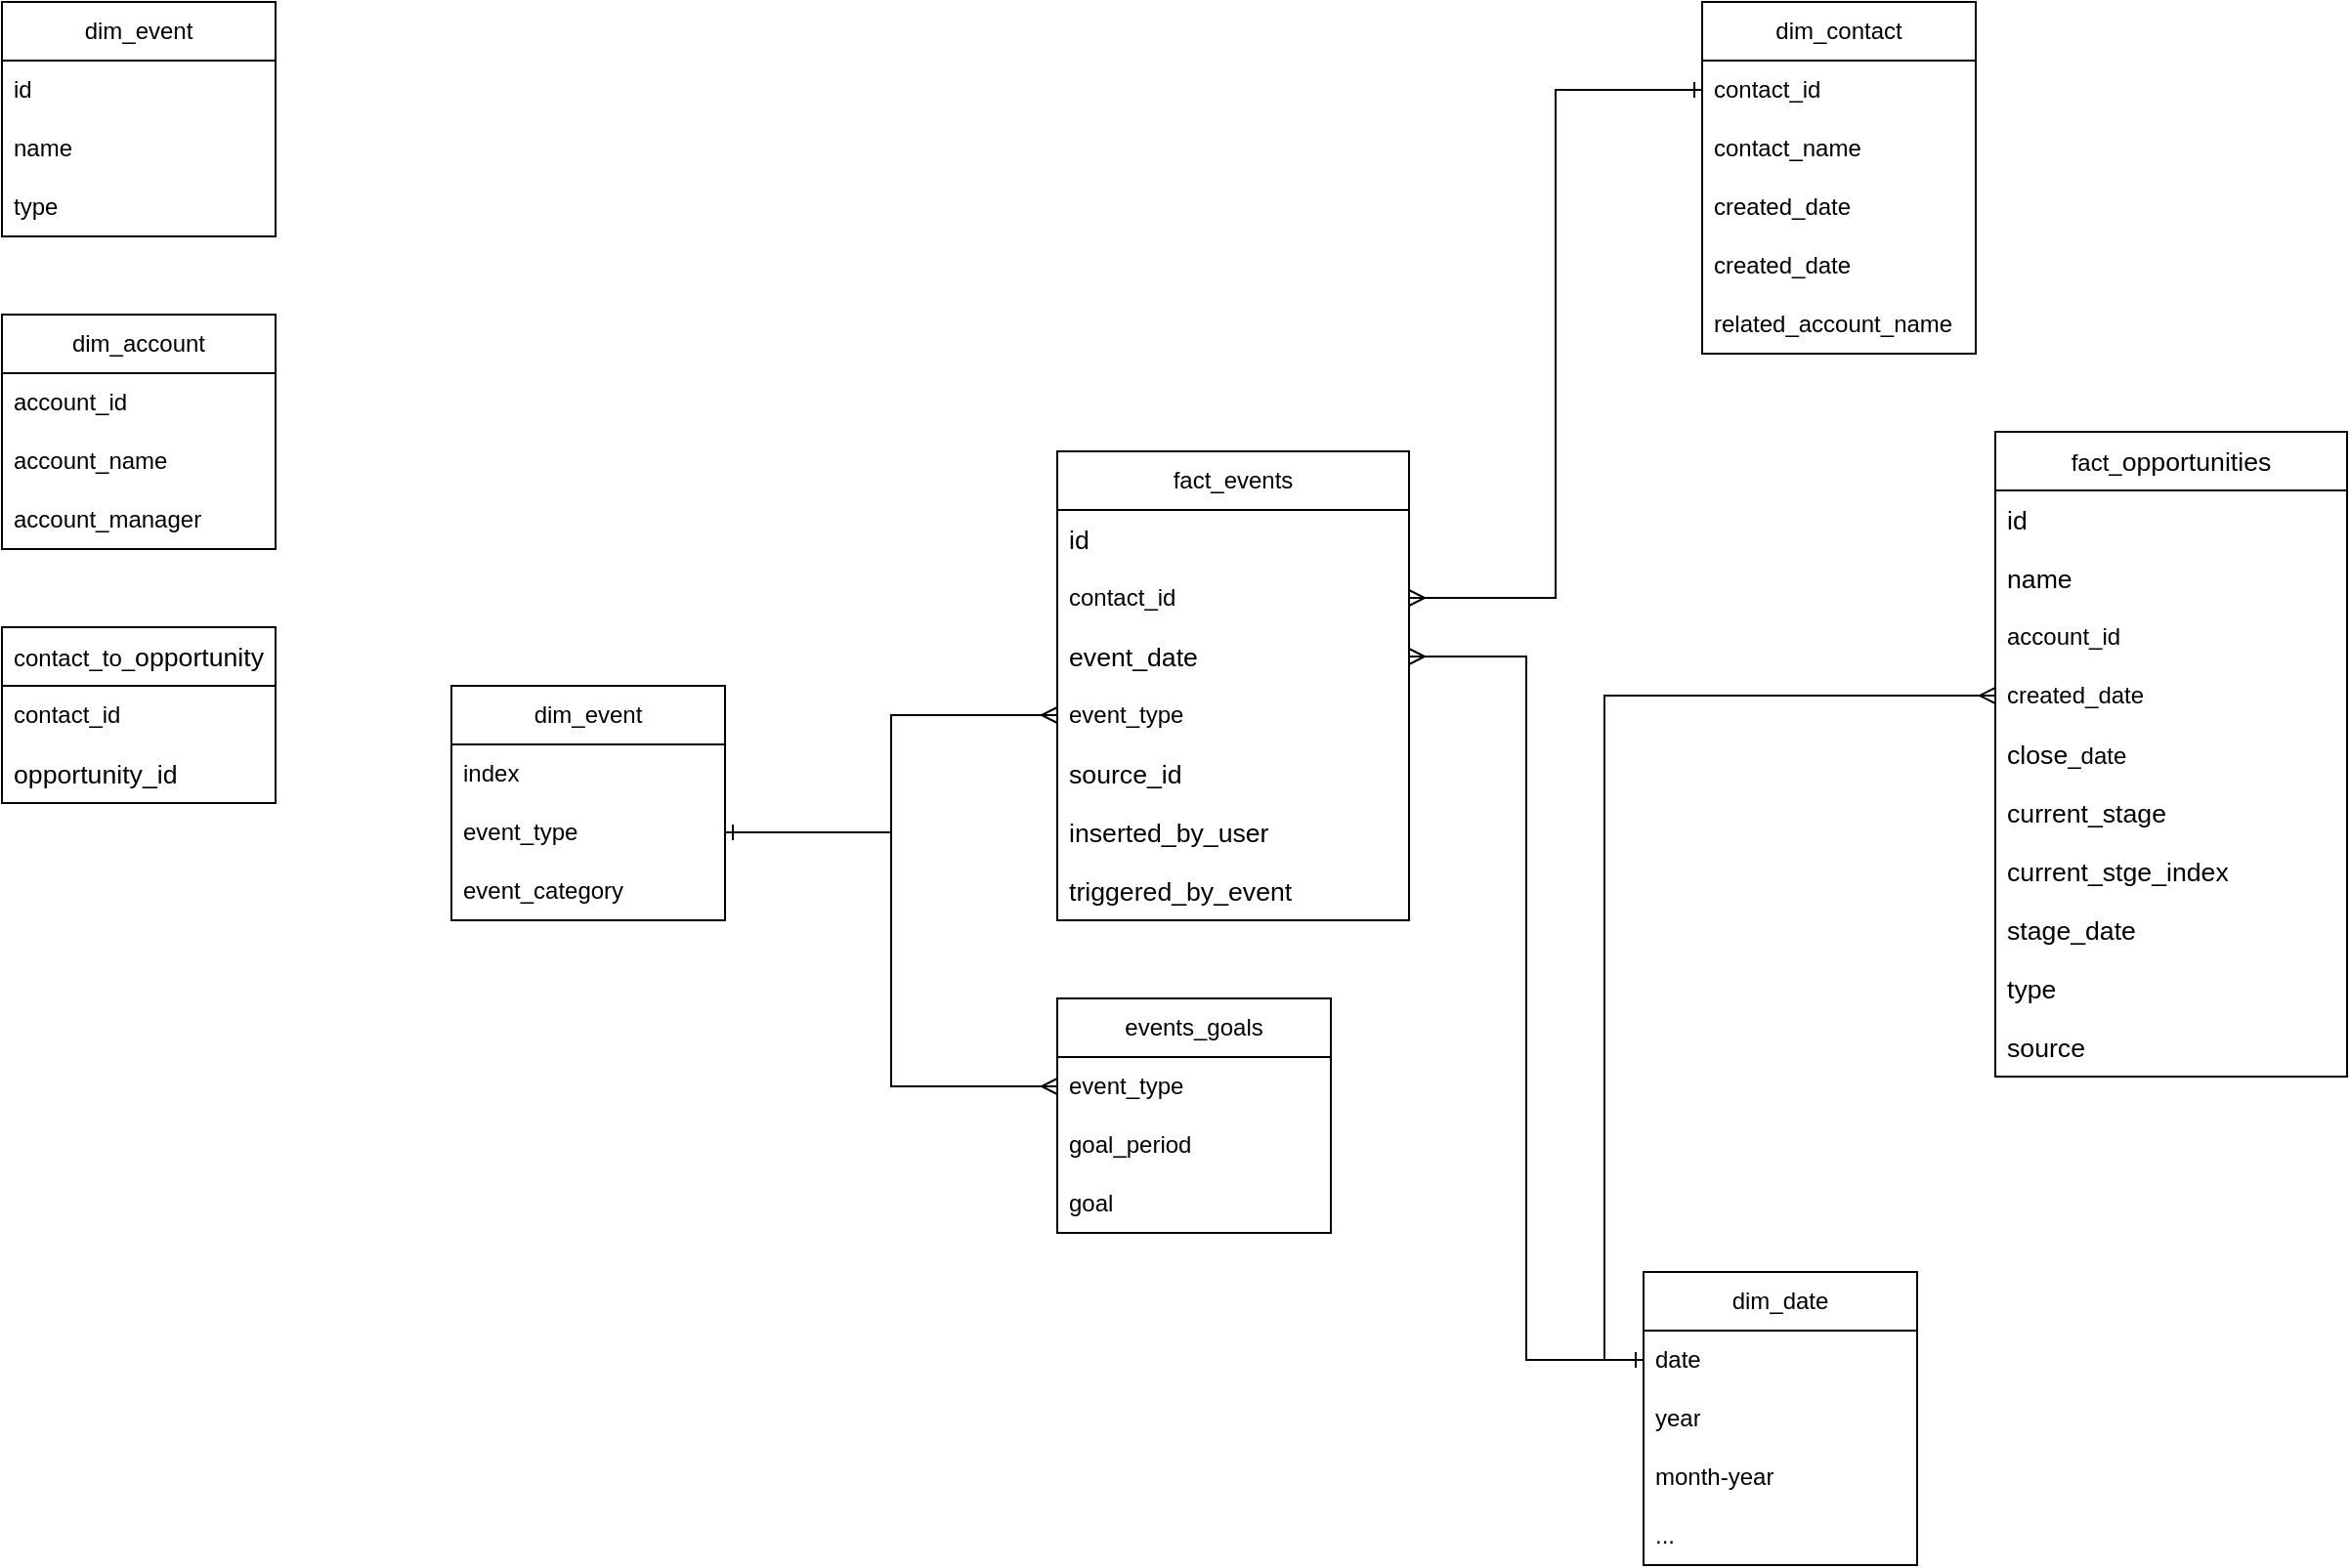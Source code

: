 <mxfile version="28.1.1">
  <diagram name="Page-1" id="4xO8Bu88poKy7UIEfR2U">
    <mxGraphModel dx="2066" dy="1036" grid="1" gridSize="10" guides="1" tooltips="1" connect="1" arrows="1" fold="1" page="1" pageScale="1" pageWidth="1654" pageHeight="1169" math="0" shadow="0">
      <root>
        <mxCell id="0" />
        <mxCell id="1" parent="0" />
        <mxCell id="Wl4VZBb1LHE1oWC7YXuH-1" value="dim_account" style="swimlane;fontStyle=0;childLayout=stackLayout;horizontal=1;startSize=30;horizontalStack=0;resizeParent=1;resizeParentMax=0;resizeLast=0;collapsible=1;marginBottom=0;whiteSpace=wrap;html=1;" parent="1" vertex="1">
          <mxGeometry x="100" y="210" width="140" height="120" as="geometry" />
        </mxCell>
        <mxCell id="Wl4VZBb1LHE1oWC7YXuH-2" value="account_id" style="text;strokeColor=none;fillColor=none;align=left;verticalAlign=middle;spacingLeft=4;spacingRight=4;overflow=hidden;points=[[0,0.5],[1,0.5]];portConstraint=eastwest;rotatable=0;whiteSpace=wrap;html=1;" parent="Wl4VZBb1LHE1oWC7YXuH-1" vertex="1">
          <mxGeometry y="30" width="140" height="30" as="geometry" />
        </mxCell>
        <mxCell id="Wl4VZBb1LHE1oWC7YXuH-3" value="account_name" style="text;strokeColor=none;fillColor=none;align=left;verticalAlign=middle;spacingLeft=4;spacingRight=4;overflow=hidden;points=[[0,0.5],[1,0.5]];portConstraint=eastwest;rotatable=0;whiteSpace=wrap;html=1;" parent="Wl4VZBb1LHE1oWC7YXuH-1" vertex="1">
          <mxGeometry y="60" width="140" height="30" as="geometry" />
        </mxCell>
        <mxCell id="Wl4VZBb1LHE1oWC7YXuH-4" value="account_manager" style="text;strokeColor=none;fillColor=none;align=left;verticalAlign=middle;spacingLeft=4;spacingRight=4;overflow=hidden;points=[[0,0.5],[1,0.5]];portConstraint=eastwest;rotatable=0;whiteSpace=wrap;html=1;" parent="Wl4VZBb1LHE1oWC7YXuH-1" vertex="1">
          <mxGeometry y="90" width="140" height="30" as="geometry" />
        </mxCell>
        <mxCell id="Wl4VZBb1LHE1oWC7YXuH-13" value="dim_contact" style="swimlane;fontStyle=0;childLayout=stackLayout;horizontal=1;startSize=30;horizontalStack=0;resizeParent=1;resizeParentMax=0;resizeLast=0;collapsible=1;marginBottom=0;whiteSpace=wrap;html=1;" parent="1" vertex="1">
          <mxGeometry x="970" y="50" width="140" height="180" as="geometry" />
        </mxCell>
        <mxCell id="Wl4VZBb1LHE1oWC7YXuH-14" value="contact_id" style="text;strokeColor=none;fillColor=none;align=left;verticalAlign=middle;spacingLeft=4;spacingRight=4;overflow=hidden;points=[[0,0.5],[1,0.5]];portConstraint=eastwest;rotatable=0;whiteSpace=wrap;html=1;" parent="Wl4VZBb1LHE1oWC7YXuH-13" vertex="1">
          <mxGeometry y="30" width="140" height="30" as="geometry" />
        </mxCell>
        <mxCell id="Wl4VZBb1LHE1oWC7YXuH-15" value="&lt;span style=&quot;text-align: center;&quot;&gt;contact_name&lt;/span&gt;" style="text;strokeColor=none;fillColor=none;align=left;verticalAlign=middle;spacingLeft=4;spacingRight=4;overflow=hidden;points=[[0,0.5],[1,0.5]];portConstraint=eastwest;rotatable=0;whiteSpace=wrap;html=1;" parent="Wl4VZBb1LHE1oWC7YXuH-13" vertex="1">
          <mxGeometry y="60" width="140" height="30" as="geometry" />
        </mxCell>
        <mxCell id="Wl4VZBb1LHE1oWC7YXuH-16" value="created_date&lt;span style=&quot;white-space: pre;&quot;&gt;&#x9;&lt;/span&gt;" style="text;strokeColor=none;fillColor=none;align=left;verticalAlign=middle;spacingLeft=4;spacingRight=4;overflow=hidden;points=[[0,0.5],[1,0.5]];portConstraint=eastwest;rotatable=0;whiteSpace=wrap;html=1;" parent="Wl4VZBb1LHE1oWC7YXuH-13" vertex="1">
          <mxGeometry y="90" width="140" height="30" as="geometry" />
        </mxCell>
        <mxCell id="Wl4VZBb1LHE1oWC7YXuH-25" value="created_date&lt;span style=&quot;white-space: pre;&quot;&gt;&#x9;&lt;/span&gt;" style="text;strokeColor=none;fillColor=none;align=left;verticalAlign=middle;spacingLeft=4;spacingRight=4;overflow=hidden;points=[[0,0.5],[1,0.5]];portConstraint=eastwest;rotatable=0;whiteSpace=wrap;html=1;" parent="Wl4VZBb1LHE1oWC7YXuH-13" vertex="1">
          <mxGeometry y="120" width="140" height="30" as="geometry" />
        </mxCell>
        <mxCell id="r2cm_zWQBWyewNpSBv6h-21" value="related_account_name" style="text;strokeColor=none;fillColor=none;align=left;verticalAlign=middle;spacingLeft=4;spacingRight=4;overflow=hidden;points=[[0,0.5],[1,0.5]];portConstraint=eastwest;rotatable=0;whiteSpace=wrap;html=1;" vertex="1" parent="Wl4VZBb1LHE1oWC7YXuH-13">
          <mxGeometry y="150" width="140" height="30" as="geometry" />
        </mxCell>
        <mxCell id="Wl4VZBb1LHE1oWC7YXuH-17" value="fact_&lt;span id=&quot;docs-internal-guid-ff676012-7fff-e291-a24d-76525ae4b578&quot;&gt;&lt;span style=&quot;font-size: 10pt; font-family: Arial, sans-serif; background-color: transparent; font-variant-numeric: normal; font-variant-east-asian: normal; font-variant-alternates: normal; font-variant-position: normal; font-variant-emoji: normal; vertical-align: baseline; white-space-collapse: preserve;&quot;&gt;opportunities&lt;/span&gt;&lt;/span&gt;&lt;span style=&quot;color: rgba(0, 0, 0, 0); font-family: monospace; font-size: 0px; text-align: start; text-wrap-mode: nowrap;&quot;&gt;%3CmxGraphModel%3E%3Croot%3E%3CmxCell%20id%3D%220%22%2F%3E%3CmxCell%20id%3D%221%22%20parent%3D%220%22%2F%3E%3CmxCell%20id%3D%222%22%20value%3D%22List%22%20style%3D%22swimlane%3BfontStyle%3D0%3BchildLayout%3DstackLayout%3Bhorizontal%3D1%3BstartSize%3D30%3BhorizontalStack%3D0%3BresizeParent%3D1%3BresizeParentMax%3D0%3BresizeLast%3D0%3Bcollapsible%3D1%3BmarginBottom%3D0%3BwhiteSpace%3Dwrap%3Bhtml%3D1%3B%22%20vertex%3D%221%22%20parent%3D%221%22%3E%3CmxGeometry%20x%3D%22360%22%20y%3D%22120%22%20width%3D%22140%22%20height%3D%22120%22%20as%3D%22geometry%22%2F%3E%3C%2FmxCell%3E%3CmxCell%20id%3D%223%22%20value%3D%22Item%201%22%20style%3D%22text%3BstrokeColor%3Dnone%3BfillColor%3Dnone%3Balign%3Dleft%3BverticalAlign%3Dmiddle%3BspacingLeft%3D4%3BspacingRight%3D4%3Boverflow%3Dhidden%3Bpoints%3D%5B%5B0%2C0.5%5D%2C%5B1%2C0.5%5D%5D%3BportConstraint%3Deastwest%3Brotatable%3D0%3BwhiteSpace%3Dwrap%3Bhtml%3D1%3B%22%20vertex%3D%221%22%20parent%3D%222%22%3E%3CmxGeometry%20y%3D%2230%22%20width%3D%22140%22%20height%3D%2230%22%20as%3D%22geometry%22%2F%3E%3C%2FmxCell%3E%3CmxCell%20id%3D%224%22%20value%3D%22Item%202%22%20style%3D%22text%3BstrokeColor%3Dnone%3BfillColor%3Dnone%3Balign%3Dleft%3BverticalAlign%3Dmiddle%3BspacingLeft%3D4%3BspacingRight%3D4%3Boverflow%3Dhidden%3Bpoints%3D%5B%5B0%2C0.5%5D%2C%5B1%2C0.5%5D%5D%3BportConstraint%3Deastwest%3Brotatable%3D0%3BwhiteSpace%3Dwrap%3Bhtml%3D1%3B%22%20vertex%3D%221%22%20parent%3D%222%22%3E%3CmxGeometry%20y%3D%2260%22%20width%3D%22140%22%20height%3D%2230%22%20as%3D%22geometry%22%2F%3E%3C%2FmxCell%3E%3CmxCell%20id%3D%225%22%20value%3D%22Item%203%22%20style%3D%22text%3BstrokeColor%3Dnone%3BfillColor%3Dnone%3Balign%3Dleft%3BverticalAlign%3Dmiddle%3BspacingLeft%3D4%3BspacingRight%3D4%3Boverflow%3Dhidden%3Bpoints%3D%5B%5B0%2C0.5%5D%2C%5B1%2C0.5%5D%5D%3BportConstraint%3Deastwest%3Brotatable%3D0%3BwhiteSpace%3Dwrap%3Bhtml%3D1%3B%22%20vertex%3D%221%22%20parent%3D%222%22%3E%3CmxGeometry%20y%3D%2290%22%20width%3D%22140%22%20height%3D%2230%22%20as%3D%22geometry%22%2F%3E%3C%2FmxCell%3E%3C%2Froot%3E%3C%2FmxGraphModel%3E&amp;nbsp;&lt;/span&gt;" style="swimlane;fontStyle=0;childLayout=stackLayout;horizontal=1;startSize=30;horizontalStack=0;resizeParent=1;resizeParentMax=0;resizeLast=0;collapsible=1;marginBottom=0;whiteSpace=wrap;html=1;" parent="1" vertex="1">
          <mxGeometry x="1120" y="270" width="180" height="330" as="geometry" />
        </mxCell>
        <mxCell id="Wl4VZBb1LHE1oWC7YXuH-18" value="&lt;span id=&quot;docs-internal-guid-ff676012-7fff-e291-a24d-76525ae4b578&quot;&gt;&lt;span style=&quot;font-size: 10pt; font-family: Arial, sans-serif; background-color: transparent; font-variant-numeric: normal; font-variant-east-asian: normal; font-variant-alternates: normal; font-variant-position: normal; font-variant-emoji: normal; vertical-align: baseline; white-space-collapse: preserve;&quot;&gt;id&lt;/span&gt;&lt;/span&gt;" style="text;strokeColor=none;fillColor=none;align=left;verticalAlign=middle;spacingLeft=4;spacingRight=4;overflow=hidden;points=[[0,0.5],[1,0.5]];portConstraint=eastwest;rotatable=0;whiteSpace=wrap;html=1;" parent="Wl4VZBb1LHE1oWC7YXuH-17" vertex="1">
          <mxGeometry y="30" width="180" height="30" as="geometry" />
        </mxCell>
        <mxCell id="Wl4VZBb1LHE1oWC7YXuH-19" value="&lt;span id=&quot;docs-internal-guid-ff676012-7fff-e291-a24d-76525ae4b578&quot;&gt;&lt;span style=&quot;font-size: 10pt; font-family: Arial, sans-serif; background-color: transparent; font-variant-numeric: normal; font-variant-east-asian: normal; font-variant-alternates: normal; font-variant-position: normal; font-variant-emoji: normal; vertical-align: baseline; white-space-collapse: preserve;&quot;&gt;name&lt;/span&gt;&lt;/span&gt;" style="text;strokeColor=none;fillColor=none;align=left;verticalAlign=middle;spacingLeft=4;spacingRight=4;overflow=hidden;points=[[0,0.5],[1,0.5]];portConstraint=eastwest;rotatable=0;whiteSpace=wrap;html=1;" parent="Wl4VZBb1LHE1oWC7YXuH-17" vertex="1">
          <mxGeometry y="60" width="180" height="30" as="geometry" />
        </mxCell>
        <mxCell id="Wl4VZBb1LHE1oWC7YXuH-20" value="account_id" style="text;strokeColor=none;fillColor=none;align=left;verticalAlign=middle;spacingLeft=4;spacingRight=4;overflow=hidden;points=[[0,0.5],[1,0.5]];portConstraint=eastwest;rotatable=0;whiteSpace=wrap;html=1;" parent="Wl4VZBb1LHE1oWC7YXuH-17" vertex="1">
          <mxGeometry y="90" width="180" height="30" as="geometry" />
        </mxCell>
        <mxCell id="Wl4VZBb1LHE1oWC7YXuH-22" value="created_date" style="text;strokeColor=none;fillColor=none;align=left;verticalAlign=middle;spacingLeft=4;spacingRight=4;overflow=hidden;points=[[0,0.5],[1,0.5]];portConstraint=eastwest;rotatable=0;whiteSpace=wrap;html=1;" parent="Wl4VZBb1LHE1oWC7YXuH-17" vertex="1">
          <mxGeometry y="120" width="180" height="30" as="geometry" />
        </mxCell>
        <mxCell id="r2cm_zWQBWyewNpSBv6h-4" value="&lt;span style=&quot;font-family: Arial, sans-serif; font-size: 13.333px; white-space-collapse: preserve;&quot;&gt;close&lt;/span&gt;_date" style="text;strokeColor=none;fillColor=none;align=left;verticalAlign=middle;spacingLeft=4;spacingRight=4;overflow=hidden;points=[[0,0.5],[1,0.5]];portConstraint=eastwest;rotatable=0;whiteSpace=wrap;html=1;" vertex="1" parent="Wl4VZBb1LHE1oWC7YXuH-17">
          <mxGeometry y="150" width="180" height="30" as="geometry" />
        </mxCell>
        <mxCell id="Wl4VZBb1LHE1oWC7YXuH-21" value="&lt;span style=&quot;font-family: Arial, sans-serif; font-size: 13.333px; white-space-collapse: preserve;&quot;&gt;current_stage&lt;/span&gt;" style="text;strokeColor=none;fillColor=none;align=left;verticalAlign=middle;spacingLeft=4;spacingRight=4;overflow=hidden;points=[[0,0.5],[1,0.5]];portConstraint=eastwest;rotatable=0;whiteSpace=wrap;html=1;" parent="Wl4VZBb1LHE1oWC7YXuH-17" vertex="1">
          <mxGeometry y="180" width="180" height="30" as="geometry" />
        </mxCell>
        <mxCell id="r2cm_zWQBWyewNpSBv6h-48" value="&lt;span style=&quot;font-family: Arial, sans-serif; font-size: 13.333px; white-space-collapse: preserve;&quot;&gt;current_stge_index&lt;/span&gt;" style="text;strokeColor=none;fillColor=none;align=left;verticalAlign=middle;spacingLeft=4;spacingRight=4;overflow=hidden;points=[[0,0.5],[1,0.5]];portConstraint=eastwest;rotatable=0;whiteSpace=wrap;html=1;" vertex="1" parent="Wl4VZBb1LHE1oWC7YXuH-17">
          <mxGeometry y="210" width="180" height="30" as="geometry" />
        </mxCell>
        <mxCell id="r2cm_zWQBWyewNpSBv6h-9" value="&lt;span style=&quot;font-family: Arial, sans-serif; font-size: 13.333px; white-space-collapse: preserve;&quot;&gt;stage_date&lt;/span&gt;" style="text;strokeColor=none;fillColor=none;align=left;verticalAlign=middle;spacingLeft=4;spacingRight=4;overflow=hidden;points=[[0,0.5],[1,0.5]];portConstraint=eastwest;rotatable=0;whiteSpace=wrap;html=1;" vertex="1" parent="Wl4VZBb1LHE1oWC7YXuH-17">
          <mxGeometry y="240" width="180" height="30" as="geometry" />
        </mxCell>
        <mxCell id="r2cm_zWQBWyewNpSBv6h-10" value="&lt;span style=&quot;font-family: Arial, sans-serif; font-size: 13.333px; white-space-collapse: preserve;&quot;&gt;type&lt;/span&gt;" style="text;strokeColor=none;fillColor=none;align=left;verticalAlign=middle;spacingLeft=4;spacingRight=4;overflow=hidden;points=[[0,0.5],[1,0.5]];portConstraint=eastwest;rotatable=0;whiteSpace=wrap;html=1;" vertex="1" parent="Wl4VZBb1LHE1oWC7YXuH-17">
          <mxGeometry y="270" width="180" height="30" as="geometry" />
        </mxCell>
        <mxCell id="Wl4VZBb1LHE1oWC7YXuH-23" value="&lt;font face=&quot;Arial, sans-serif&quot;&gt;&lt;span style=&quot;font-size: 13.333px; white-space-collapse: preserve;&quot;&gt;source&lt;/span&gt;&lt;/font&gt;" style="text;strokeColor=none;fillColor=none;align=left;verticalAlign=middle;spacingLeft=4;spacingRight=4;overflow=hidden;points=[[0,0.5],[1,0.5]];portConstraint=eastwest;rotatable=0;whiteSpace=wrap;html=1;" parent="Wl4VZBb1LHE1oWC7YXuH-17" vertex="1">
          <mxGeometry y="300" width="180" height="30" as="geometry" />
        </mxCell>
        <mxCell id="Wl4VZBb1LHE1oWC7YXuH-26" value="fact_events" style="swimlane;fontStyle=0;childLayout=stackLayout;horizontal=1;startSize=30;horizontalStack=0;resizeParent=1;resizeParentMax=0;resizeLast=0;collapsible=1;marginBottom=0;whiteSpace=wrap;html=1;" parent="1" vertex="1">
          <mxGeometry x="640" y="280" width="180" height="240" as="geometry" />
        </mxCell>
        <mxCell id="Wl4VZBb1LHE1oWC7YXuH-33" value="&lt;span style=&quot;font-family: Arial, sans-serif; font-size: 13.333px; white-space-collapse: preserve;&quot;&gt;id&lt;/span&gt;" style="text;strokeColor=none;fillColor=none;align=left;verticalAlign=middle;spacingLeft=4;spacingRight=4;overflow=hidden;points=[[0,0.5],[1,0.5]];portConstraint=eastwest;rotatable=0;whiteSpace=wrap;html=1;" parent="Wl4VZBb1LHE1oWC7YXuH-26" vertex="1">
          <mxGeometry y="30" width="180" height="30" as="geometry" />
        </mxCell>
        <mxCell id="Wl4VZBb1LHE1oWC7YXuH-27" value="contact_id" style="text;strokeColor=none;fillColor=none;align=left;verticalAlign=middle;spacingLeft=4;spacingRight=4;overflow=hidden;points=[[0,0.5],[1,0.5]];portConstraint=eastwest;rotatable=0;whiteSpace=wrap;html=1;" parent="Wl4VZBb1LHE1oWC7YXuH-26" vertex="1">
          <mxGeometry y="60" width="180" height="30" as="geometry" />
        </mxCell>
        <mxCell id="Wl4VZBb1LHE1oWC7YXuH-28" value="&lt;font face=&quot;Arial, sans-serif&quot;&gt;&lt;span style=&quot;font-size: 13.333px; white-space-collapse: preserve;&quot;&gt;event_date&lt;/span&gt;&lt;/font&gt;" style="text;strokeColor=none;fillColor=none;align=left;verticalAlign=middle;spacingLeft=4;spacingRight=4;overflow=hidden;points=[[0,0.5],[1,0.5]];portConstraint=eastwest;rotatable=0;whiteSpace=wrap;html=1;" parent="Wl4VZBb1LHE1oWC7YXuH-26" vertex="1">
          <mxGeometry y="90" width="180" height="30" as="geometry" />
        </mxCell>
        <mxCell id="Wl4VZBb1LHE1oWC7YXuH-29" value="event_type" style="text;strokeColor=none;fillColor=none;align=left;verticalAlign=middle;spacingLeft=4;spacingRight=4;overflow=hidden;points=[[0,0.5],[1,0.5]];portConstraint=eastwest;rotatable=0;whiteSpace=wrap;html=1;" parent="Wl4VZBb1LHE1oWC7YXuH-26" vertex="1">
          <mxGeometry y="120" width="180" height="30" as="geometry" />
        </mxCell>
        <mxCell id="r2cm_zWQBWyewNpSBv6h-41" value="&lt;span style=&quot;font-family: Arial, sans-serif; font-size: 13.333px; white-space-collapse: preserve;&quot;&gt;source_id&lt;/span&gt;" style="text;strokeColor=none;fillColor=none;align=left;verticalAlign=middle;spacingLeft=4;spacingRight=4;overflow=hidden;points=[[0,0.5],[1,0.5]];portConstraint=eastwest;rotatable=0;whiteSpace=wrap;html=1;" vertex="1" parent="Wl4VZBb1LHE1oWC7YXuH-26">
          <mxGeometry y="150" width="180" height="30" as="geometry" />
        </mxCell>
        <mxCell id="Wl4VZBb1LHE1oWC7YXuH-30" value="&lt;span style=&quot;font-family: Arial, sans-serif; font-size: 13.333px; white-space-collapse: preserve;&quot;&gt;inserted_by_user&lt;/span&gt;" style="text;strokeColor=none;fillColor=none;align=left;verticalAlign=middle;spacingLeft=4;spacingRight=4;overflow=hidden;points=[[0,0.5],[1,0.5]];portConstraint=eastwest;rotatable=0;whiteSpace=wrap;html=1;" parent="Wl4VZBb1LHE1oWC7YXuH-26" vertex="1">
          <mxGeometry y="180" width="180" height="30" as="geometry" />
        </mxCell>
        <mxCell id="r2cm_zWQBWyewNpSBv6h-30" value="&lt;span style=&quot;font-family: Arial, sans-serif; font-size: 13.333px; white-space-collapse: preserve;&quot;&gt;triggered_by_event&lt;/span&gt;" style="text;strokeColor=none;fillColor=none;align=left;verticalAlign=middle;spacingLeft=4;spacingRight=4;overflow=hidden;points=[[0,0.5],[1,0.5]];portConstraint=eastwest;rotatable=0;whiteSpace=wrap;html=1;" vertex="1" parent="Wl4VZBb1LHE1oWC7YXuH-26">
          <mxGeometry y="210" width="180" height="30" as="geometry" />
        </mxCell>
        <mxCell id="Wl4VZBb1LHE1oWC7YXuH-34" value="events_goals" style="swimlane;fontStyle=0;childLayout=stackLayout;horizontal=1;startSize=30;horizontalStack=0;resizeParent=1;resizeParentMax=0;resizeLast=0;collapsible=1;marginBottom=0;whiteSpace=wrap;html=1;" parent="1" vertex="1">
          <mxGeometry x="640" y="560" width="140" height="120" as="geometry" />
        </mxCell>
        <mxCell id="Wl4VZBb1LHE1oWC7YXuH-35" value="event_type" style="text;strokeColor=none;fillColor=none;align=left;verticalAlign=middle;spacingLeft=4;spacingRight=4;overflow=hidden;points=[[0,0.5],[1,0.5]];portConstraint=eastwest;rotatable=0;whiteSpace=wrap;html=1;" parent="Wl4VZBb1LHE1oWC7YXuH-34" vertex="1">
          <mxGeometry y="30" width="140" height="30" as="geometry" />
        </mxCell>
        <mxCell id="Wl4VZBb1LHE1oWC7YXuH-36" value="&lt;span style=&quot;text-align: center;&quot;&gt;goal_period&lt;/span&gt;" style="text;strokeColor=none;fillColor=none;align=left;verticalAlign=middle;spacingLeft=4;spacingRight=4;overflow=hidden;points=[[0,0.5],[1,0.5]];portConstraint=eastwest;rotatable=0;whiteSpace=wrap;html=1;" parent="Wl4VZBb1LHE1oWC7YXuH-34" vertex="1">
          <mxGeometry y="60" width="140" height="30" as="geometry" />
        </mxCell>
        <mxCell id="Wl4VZBb1LHE1oWC7YXuH-37" value="goal" style="text;strokeColor=none;fillColor=none;align=left;verticalAlign=middle;spacingLeft=4;spacingRight=4;overflow=hidden;points=[[0,0.5],[1,0.5]];portConstraint=eastwest;rotatable=0;whiteSpace=wrap;html=1;" parent="Wl4VZBb1LHE1oWC7YXuH-34" vertex="1">
          <mxGeometry y="90" width="140" height="30" as="geometry" />
        </mxCell>
        <mxCell id="Wl4VZBb1LHE1oWC7YXuH-39" value="dim_date" style="swimlane;fontStyle=0;childLayout=stackLayout;horizontal=1;startSize=30;horizontalStack=0;resizeParent=1;resizeParentMax=0;resizeLast=0;collapsible=1;marginBottom=0;whiteSpace=wrap;html=1;" parent="1" vertex="1">
          <mxGeometry x="940" y="700" width="140" height="150" as="geometry" />
        </mxCell>
        <mxCell id="Wl4VZBb1LHE1oWC7YXuH-40" value="date" style="text;strokeColor=none;fillColor=none;align=left;verticalAlign=middle;spacingLeft=4;spacingRight=4;overflow=hidden;points=[[0,0.5],[1,0.5]];portConstraint=eastwest;rotatable=0;whiteSpace=wrap;html=1;" parent="Wl4VZBb1LHE1oWC7YXuH-39" vertex="1">
          <mxGeometry y="30" width="140" height="30" as="geometry" />
        </mxCell>
        <mxCell id="Wl4VZBb1LHE1oWC7YXuH-41" value="&lt;span style=&quot;text-align: center;&quot;&gt;year&lt;/span&gt;" style="text;strokeColor=none;fillColor=none;align=left;verticalAlign=middle;spacingLeft=4;spacingRight=4;overflow=hidden;points=[[0,0.5],[1,0.5]];portConstraint=eastwest;rotatable=0;whiteSpace=wrap;html=1;" parent="Wl4VZBb1LHE1oWC7YXuH-39" vertex="1">
          <mxGeometry y="60" width="140" height="30" as="geometry" />
        </mxCell>
        <mxCell id="Wl4VZBb1LHE1oWC7YXuH-42" value="month-year" style="text;strokeColor=none;fillColor=none;align=left;verticalAlign=middle;spacingLeft=4;spacingRight=4;overflow=hidden;points=[[0,0.5],[1,0.5]];portConstraint=eastwest;rotatable=0;whiteSpace=wrap;html=1;" parent="Wl4VZBb1LHE1oWC7YXuH-39" vertex="1">
          <mxGeometry y="90" width="140" height="30" as="geometry" />
        </mxCell>
        <mxCell id="Wl4VZBb1LHE1oWC7YXuH-43" value="..." style="text;strokeColor=none;fillColor=none;align=left;verticalAlign=middle;spacingLeft=4;spacingRight=4;overflow=hidden;points=[[0,0.5],[1,0.5]];portConstraint=eastwest;rotatable=0;whiteSpace=wrap;html=1;" parent="Wl4VZBb1LHE1oWC7YXuH-39" vertex="1">
          <mxGeometry y="120" width="140" height="30" as="geometry" />
        </mxCell>
        <mxCell id="r2cm_zWQBWyewNpSBv6h-11" value="contact_to_&lt;span style=&quot;font-family: Arial, sans-serif; font-size: 13.333px; text-align: left; white-space-collapse: preserve;&quot;&gt;opportunity&lt;/span&gt;" style="swimlane;fontStyle=0;childLayout=stackLayout;horizontal=1;startSize=30;horizontalStack=0;resizeParent=1;resizeParentMax=0;resizeLast=0;collapsible=1;marginBottom=0;whiteSpace=wrap;html=1;" vertex="1" parent="1">
          <mxGeometry x="100" y="370" width="140" height="90" as="geometry" />
        </mxCell>
        <mxCell id="r2cm_zWQBWyewNpSBv6h-13" value="contact_id" style="text;strokeColor=none;fillColor=none;align=left;verticalAlign=middle;spacingLeft=4;spacingRight=4;overflow=hidden;points=[[0,0.5],[1,0.5]];portConstraint=eastwest;rotatable=0;whiteSpace=wrap;html=1;" vertex="1" parent="r2cm_zWQBWyewNpSBv6h-11">
          <mxGeometry y="30" width="140" height="30" as="geometry" />
        </mxCell>
        <mxCell id="r2cm_zWQBWyewNpSBv6h-12" value="&lt;span style=&quot;font-family: Arial, sans-serif; font-size: 13.333px; white-space-collapse: preserve;&quot;&gt;opportunity_id&lt;/span&gt;" style="text;strokeColor=none;fillColor=none;align=left;verticalAlign=middle;spacingLeft=4;spacingRight=4;overflow=hidden;points=[[0,0.5],[1,0.5]];portConstraint=eastwest;rotatable=0;whiteSpace=wrap;html=1;" vertex="1" parent="r2cm_zWQBWyewNpSBv6h-11">
          <mxGeometry y="60" width="140" height="30" as="geometry" />
        </mxCell>
        <mxCell id="r2cm_zWQBWyewNpSBv6h-23" value="dim_event" style="swimlane;fontStyle=0;childLayout=stackLayout;horizontal=1;startSize=30;horizontalStack=0;resizeParent=1;resizeParentMax=0;resizeLast=0;collapsible=1;marginBottom=0;whiteSpace=wrap;html=1;" vertex="1" parent="1">
          <mxGeometry x="100" y="50" width="140" height="120" as="geometry" />
        </mxCell>
        <mxCell id="r2cm_zWQBWyewNpSBv6h-24" value="id" style="text;strokeColor=none;fillColor=none;align=left;verticalAlign=middle;spacingLeft=4;spacingRight=4;overflow=hidden;points=[[0,0.5],[1,0.5]];portConstraint=eastwest;rotatable=0;whiteSpace=wrap;html=1;" vertex="1" parent="r2cm_zWQBWyewNpSBv6h-23">
          <mxGeometry y="30" width="140" height="30" as="geometry" />
        </mxCell>
        <mxCell id="r2cm_zWQBWyewNpSBv6h-25" value="&lt;span style=&quot;text-align: center;&quot;&gt;name&lt;/span&gt;" style="text;strokeColor=none;fillColor=none;align=left;verticalAlign=middle;spacingLeft=4;spacingRight=4;overflow=hidden;points=[[0,0.5],[1,0.5]];portConstraint=eastwest;rotatable=0;whiteSpace=wrap;html=1;" vertex="1" parent="r2cm_zWQBWyewNpSBv6h-23">
          <mxGeometry y="60" width="140" height="30" as="geometry" />
        </mxCell>
        <mxCell id="r2cm_zWQBWyewNpSBv6h-26" value="type" style="text;strokeColor=none;fillColor=none;align=left;verticalAlign=middle;spacingLeft=4;spacingRight=4;overflow=hidden;points=[[0,0.5],[1,0.5]];portConstraint=eastwest;rotatable=0;whiteSpace=wrap;html=1;" vertex="1" parent="r2cm_zWQBWyewNpSBv6h-23">
          <mxGeometry y="90" width="140" height="30" as="geometry" />
        </mxCell>
        <mxCell id="r2cm_zWQBWyewNpSBv6h-32" style="edgeStyle=orthogonalEdgeStyle;rounded=0;orthogonalLoop=1;jettySize=auto;html=1;endArrow=ERmany;endFill=0;startArrow=ERone;startFill=0;" edge="1" parent="1" source="Wl4VZBb1LHE1oWC7YXuH-14" target="Wl4VZBb1LHE1oWC7YXuH-27">
          <mxGeometry relative="1" as="geometry" />
        </mxCell>
        <mxCell id="r2cm_zWQBWyewNpSBv6h-35" value="dim_event" style="swimlane;fontStyle=0;childLayout=stackLayout;horizontal=1;startSize=30;horizontalStack=0;resizeParent=1;resizeParentMax=0;resizeLast=0;collapsible=1;marginBottom=0;whiteSpace=wrap;html=1;" vertex="1" parent="1">
          <mxGeometry x="330" y="400" width="140" height="120" as="geometry" />
        </mxCell>
        <mxCell id="r2cm_zWQBWyewNpSBv6h-37" value="&lt;span style=&quot;text-align: center;&quot;&gt;index&lt;/span&gt;" style="text;strokeColor=none;fillColor=none;align=left;verticalAlign=middle;spacingLeft=4;spacingRight=4;overflow=hidden;points=[[0,0.5],[1,0.5]];portConstraint=eastwest;rotatable=0;whiteSpace=wrap;html=1;" vertex="1" parent="r2cm_zWQBWyewNpSBv6h-35">
          <mxGeometry y="30" width="140" height="30" as="geometry" />
        </mxCell>
        <mxCell id="r2cm_zWQBWyewNpSBv6h-45" value="event_type" style="text;strokeColor=none;fillColor=none;align=left;verticalAlign=middle;spacingLeft=4;spacingRight=4;overflow=hidden;points=[[0,0.5],[1,0.5]];portConstraint=eastwest;rotatable=0;whiteSpace=wrap;html=1;" vertex="1" parent="r2cm_zWQBWyewNpSBv6h-35">
          <mxGeometry y="60" width="140" height="30" as="geometry" />
        </mxCell>
        <mxCell id="r2cm_zWQBWyewNpSBv6h-36" value="event_category" style="text;strokeColor=none;fillColor=none;align=left;verticalAlign=middle;spacingLeft=4;spacingRight=4;overflow=hidden;points=[[0,0.5],[1,0.5]];portConstraint=eastwest;rotatable=0;whiteSpace=wrap;html=1;" vertex="1" parent="r2cm_zWQBWyewNpSBv6h-35">
          <mxGeometry y="90" width="140" height="30" as="geometry" />
        </mxCell>
        <mxCell id="r2cm_zWQBWyewNpSBv6h-40" style="edgeStyle=orthogonalEdgeStyle;rounded=0;orthogonalLoop=1;jettySize=auto;html=1;entryX=1;entryY=0.5;entryDx=0;entryDy=0;endArrow=ERone;endFill=0;startArrow=ERmany;startFill=0;" edge="1" parent="1" source="Wl4VZBb1LHE1oWC7YXuH-29" target="r2cm_zWQBWyewNpSBv6h-45">
          <mxGeometry relative="1" as="geometry" />
        </mxCell>
        <mxCell id="r2cm_zWQBWyewNpSBv6h-43" style="edgeStyle=orthogonalEdgeStyle;rounded=0;orthogonalLoop=1;jettySize=auto;html=1;entryX=1;entryY=0.5;entryDx=0;entryDy=0;endArrow=ERmany;endFill=0;startArrow=ERone;startFill=0;" edge="1" parent="1" source="Wl4VZBb1LHE1oWC7YXuH-40" target="Wl4VZBb1LHE1oWC7YXuH-28">
          <mxGeometry relative="1" as="geometry" />
        </mxCell>
        <mxCell id="r2cm_zWQBWyewNpSBv6h-44" style="edgeStyle=orthogonalEdgeStyle;rounded=0;orthogonalLoop=1;jettySize=auto;html=1;exitX=0;exitY=0.5;exitDx=0;exitDy=0;entryX=0;entryY=0.5;entryDx=0;entryDy=0;endArrow=ERmany;endFill=0;startArrow=ERone;startFill=0;" edge="1" parent="1" source="Wl4VZBb1LHE1oWC7YXuH-40" target="Wl4VZBb1LHE1oWC7YXuH-22">
          <mxGeometry relative="1" as="geometry" />
        </mxCell>
        <mxCell id="r2cm_zWQBWyewNpSBv6h-46" style="edgeStyle=orthogonalEdgeStyle;rounded=0;orthogonalLoop=1;jettySize=auto;html=1;entryX=0;entryY=0.5;entryDx=0;entryDy=0;endArrow=ERmany;endFill=0;startArrow=ERone;startFill=0;exitX=1;exitY=0.5;exitDx=0;exitDy=0;" edge="1" parent="1" source="r2cm_zWQBWyewNpSBv6h-45" target="Wl4VZBb1LHE1oWC7YXuH-35">
          <mxGeometry relative="1" as="geometry">
            <mxPoint x="560" y="355" as="sourcePoint" />
          </mxGeometry>
        </mxCell>
      </root>
    </mxGraphModel>
  </diagram>
</mxfile>
